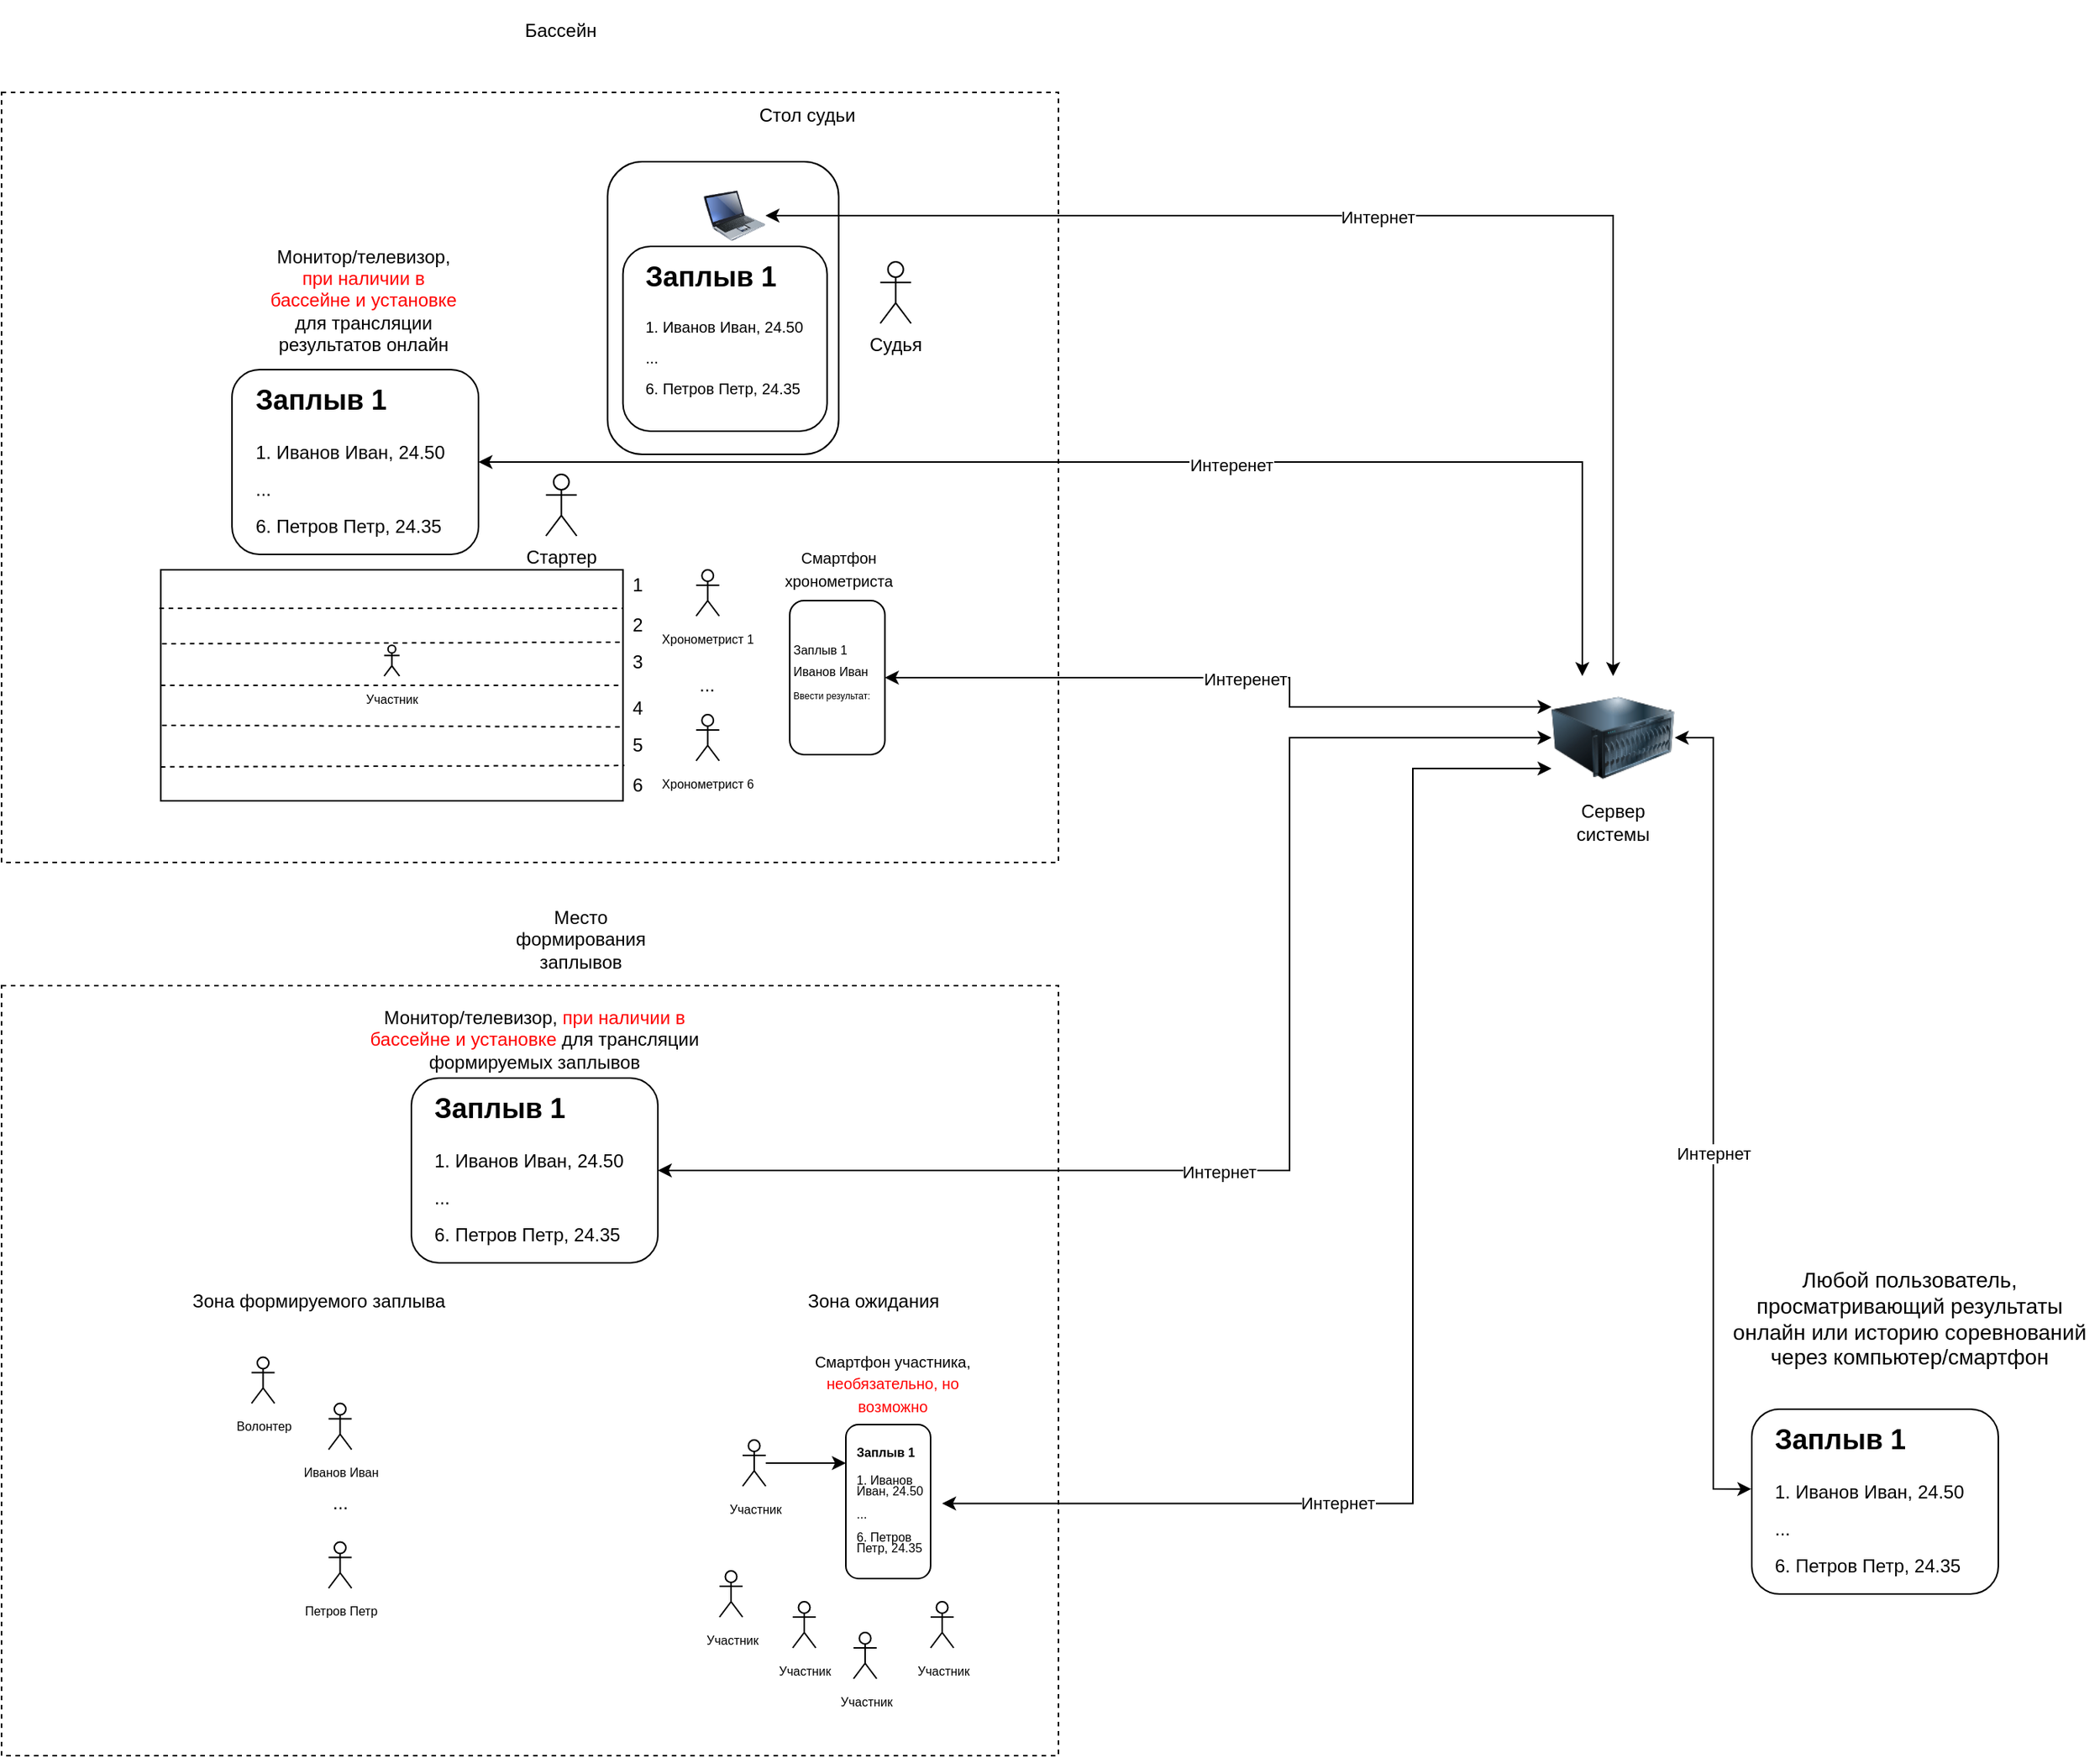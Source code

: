 <mxfile version="22.0.3" type="device">
  <diagram name="Page-1" id="GnzCCFSej1yQ-C6PZXyz">
    <mxGraphModel dx="2612" dy="2957" grid="1" gridSize="10" guides="1" tooltips="1" connect="1" arrows="1" fold="1" page="1" pageScale="1" pageWidth="827" pageHeight="1169" math="0" shadow="0">
      <root>
        <mxCell id="0" />
        <mxCell id="1" parent="0" />
        <mxCell id="F9cid4qxDSz_PYowT1ad-67" value="" style="rounded=0;whiteSpace=wrap;html=1;fillColor=none;dashed=1;" vertex="1" parent="1">
          <mxGeometry x="74" y="-190" width="686" height="500" as="geometry" />
        </mxCell>
        <mxCell id="F9cid4qxDSz_PYowT1ad-52" value="" style="rounded=0;whiteSpace=wrap;html=1;fillColor=none;dashed=1;" vertex="1" parent="1">
          <mxGeometry x="74" y="390" width="686" height="500" as="geometry" />
        </mxCell>
        <mxCell id="F9cid4qxDSz_PYowT1ad-3" value="" style="rounded=0;whiteSpace=wrap;html=1;" vertex="1" parent="1">
          <mxGeometry x="177.33" y="120" width="300" height="150" as="geometry" />
        </mxCell>
        <mxCell id="F9cid4qxDSz_PYowT1ad-4" value="" style="endArrow=none;dashed=1;html=1;rounded=0;exitX=-0.003;exitY=0.167;exitDx=0;exitDy=0;entryX=1;entryY=0.167;entryDx=0;entryDy=0;exitPerimeter=0;entryPerimeter=0;" edge="1" parent="1" source="F9cid4qxDSz_PYowT1ad-3" target="F9cid4qxDSz_PYowT1ad-3">
          <mxGeometry width="50" height="50" relative="1" as="geometry">
            <mxPoint x="227.33" y="210" as="sourcePoint" />
            <mxPoint x="277.33" y="160" as="targetPoint" />
          </mxGeometry>
        </mxCell>
        <mxCell id="F9cid4qxDSz_PYowT1ad-5" value="" style="endArrow=none;dashed=1;html=1;rounded=0;exitX=0.003;exitY=0.32;exitDx=0;exitDy=0;entryX=1.003;entryY=0.313;entryDx=0;entryDy=0;exitPerimeter=0;entryPerimeter=0;" edge="1" parent="1" source="F9cid4qxDSz_PYowT1ad-3" target="F9cid4qxDSz_PYowT1ad-3">
          <mxGeometry width="50" height="50" relative="1" as="geometry">
            <mxPoint x="186.33" y="155" as="sourcePoint" />
            <mxPoint x="487.33" y="155" as="targetPoint" />
          </mxGeometry>
        </mxCell>
        <mxCell id="F9cid4qxDSz_PYowT1ad-6" value="" style="endArrow=none;dashed=1;html=1;rounded=0;exitX=0;exitY=0.5;exitDx=0;exitDy=0;entryX=1;entryY=0.5;entryDx=0;entryDy=0;" edge="1" parent="1" source="F9cid4qxDSz_PYowT1ad-3" target="F9cid4qxDSz_PYowT1ad-3">
          <mxGeometry width="50" height="50" relative="1" as="geometry">
            <mxPoint x="188.33" y="178" as="sourcePoint" />
            <mxPoint x="488.33" y="177" as="targetPoint" />
          </mxGeometry>
        </mxCell>
        <mxCell id="F9cid4qxDSz_PYowT1ad-7" value="" style="endArrow=none;dashed=1;html=1;rounded=0;exitX=0.003;exitY=0.673;exitDx=0;exitDy=0;entryX=1;entryY=0.68;entryDx=0;entryDy=0;exitPerimeter=0;entryPerimeter=0;" edge="1" parent="1" source="F9cid4qxDSz_PYowT1ad-3" target="F9cid4qxDSz_PYowT1ad-3">
          <mxGeometry width="50" height="50" relative="1" as="geometry">
            <mxPoint x="198.33" y="188" as="sourcePoint" />
            <mxPoint x="498.33" y="187" as="targetPoint" />
          </mxGeometry>
        </mxCell>
        <mxCell id="F9cid4qxDSz_PYowT1ad-9" value="" style="endArrow=none;dashed=1;html=1;rounded=0;exitX=0;exitY=0.853;exitDx=0;exitDy=0;entryX=1.003;entryY=0.847;entryDx=0;entryDy=0;exitPerimeter=0;entryPerimeter=0;" edge="1" parent="1" source="F9cid4qxDSz_PYowT1ad-3" target="F9cid4qxDSz_PYowT1ad-3">
          <mxGeometry width="50" height="50" relative="1" as="geometry">
            <mxPoint x="188.33" y="231" as="sourcePoint" />
            <mxPoint x="487.33" y="232" as="targetPoint" />
          </mxGeometry>
        </mxCell>
        <mxCell id="F9cid4qxDSz_PYowT1ad-10" value="1" style="text;html=1;strokeColor=none;fillColor=none;align=center;verticalAlign=middle;whiteSpace=wrap;rounded=0;" vertex="1" parent="1">
          <mxGeometry x="477.33" y="120" width="20" height="20" as="geometry" />
        </mxCell>
        <mxCell id="F9cid4qxDSz_PYowT1ad-11" value="2" style="text;html=1;strokeColor=none;fillColor=none;align=center;verticalAlign=middle;whiteSpace=wrap;rounded=0;" vertex="1" parent="1">
          <mxGeometry x="477.33" y="146" width="20" height="20" as="geometry" />
        </mxCell>
        <mxCell id="F9cid4qxDSz_PYowT1ad-13" value="3" style="text;html=1;strokeColor=none;fillColor=none;align=center;verticalAlign=middle;whiteSpace=wrap;rounded=0;" vertex="1" parent="1">
          <mxGeometry x="477.33" y="170" width="20" height="20" as="geometry" />
        </mxCell>
        <mxCell id="F9cid4qxDSz_PYowT1ad-14" value="4" style="text;html=1;strokeColor=none;fillColor=none;align=center;verticalAlign=middle;whiteSpace=wrap;rounded=0;" vertex="1" parent="1">
          <mxGeometry x="477.33" y="200" width="20" height="20" as="geometry" />
        </mxCell>
        <mxCell id="F9cid4qxDSz_PYowT1ad-15" value="5" style="text;html=1;strokeColor=none;fillColor=none;align=center;verticalAlign=middle;whiteSpace=wrap;rounded=0;" vertex="1" parent="1">
          <mxGeometry x="477.33" y="224" width="20" height="20" as="geometry" />
        </mxCell>
        <mxCell id="F9cid4qxDSz_PYowT1ad-16" value="6" style="text;html=1;strokeColor=none;fillColor=none;align=center;verticalAlign=middle;whiteSpace=wrap;rounded=0;" vertex="1" parent="1">
          <mxGeometry x="477.33" y="250" width="20" height="20" as="geometry" />
        </mxCell>
        <mxCell id="F9cid4qxDSz_PYowT1ad-17" value="" style="rounded=1;whiteSpace=wrap;html=1;rotation=90;" vertex="1" parent="1">
          <mxGeometry x="447.33" y="-125" width="190" height="150" as="geometry" />
        </mxCell>
        <mxCell id="F9cid4qxDSz_PYowT1ad-18" value="Стол судьи" style="text;html=1;strokeColor=none;fillColor=none;align=center;verticalAlign=middle;whiteSpace=wrap;rounded=0;" vertex="1" parent="1">
          <mxGeometry x="557.33" y="-190" width="80" height="30" as="geometry" />
        </mxCell>
        <mxCell id="F9cid4qxDSz_PYowT1ad-19" value="Судья" style="shape=umlActor;verticalLabelPosition=bottom;verticalAlign=top;html=1;outlineConnect=0;" vertex="1" parent="1">
          <mxGeometry x="644.33" y="-80" width="20" height="40" as="geometry" />
        </mxCell>
        <mxCell id="F9cid4qxDSz_PYowT1ad-72" style="edgeStyle=orthogonalEdgeStyle;rounded=0;orthogonalLoop=1;jettySize=auto;html=1;startArrow=classic;startFill=1;" edge="1" parent="1" source="F9cid4qxDSz_PYowT1ad-24" target="F9cid4qxDSz_PYowT1ad-55">
          <mxGeometry relative="1" as="geometry" />
        </mxCell>
        <mxCell id="F9cid4qxDSz_PYowT1ad-74" value="Интернет" style="edgeLabel;html=1;align=center;verticalAlign=middle;resizable=0;points=[];" vertex="1" connectable="0" parent="F9cid4qxDSz_PYowT1ad-72">
          <mxGeometry x="-0.069" y="-1" relative="1" as="geometry">
            <mxPoint x="1" as="offset" />
          </mxGeometry>
        </mxCell>
        <mxCell id="F9cid4qxDSz_PYowT1ad-24" value="" style="image;html=1;image=img/lib/clip_art/computers/Laptop_128x128.png" vertex="1" parent="1">
          <mxGeometry x="529.83" y="-130" width="40" height="40" as="geometry" />
        </mxCell>
        <mxCell id="F9cid4qxDSz_PYowT1ad-25" value="Стартер" style="shape=umlActor;verticalLabelPosition=bottom;verticalAlign=top;html=1;outlineConnect=0;" vertex="1" parent="1">
          <mxGeometry x="427.33" y="58" width="20" height="40" as="geometry" />
        </mxCell>
        <mxCell id="F9cid4qxDSz_PYowT1ad-28" value="&lt;font style=&quot;font-size: 8px;&quot;&gt;Хронометрист 1&lt;/font&gt;" style="shape=umlActor;verticalLabelPosition=bottom;verticalAlign=top;html=1;outlineConnect=0;" vertex="1" parent="1">
          <mxGeometry x="524.83" y="120" width="15" height="30" as="geometry" />
        </mxCell>
        <mxCell id="F9cid4qxDSz_PYowT1ad-29" value="&lt;font style=&quot;font-size: 8px;&quot;&gt;Хронометрист 6&lt;/font&gt;" style="shape=umlActor;verticalLabelPosition=bottom;verticalAlign=top;html=1;outlineConnect=0;" vertex="1" parent="1">
          <mxGeometry x="524.83" y="214" width="15" height="30" as="geometry" />
        </mxCell>
        <mxCell id="F9cid4qxDSz_PYowT1ad-30" value="..." style="text;html=1;strokeColor=none;fillColor=none;align=center;verticalAlign=middle;whiteSpace=wrap;rounded=0;" vertex="1" parent="1">
          <mxGeometry x="502.33" y="180" width="60" height="30" as="geometry" />
        </mxCell>
        <mxCell id="F9cid4qxDSz_PYowT1ad-31" value="Место формирования заплывов" style="text;html=1;strokeColor=none;fillColor=none;align=center;verticalAlign=middle;whiteSpace=wrap;rounded=0;" vertex="1" parent="1">
          <mxGeometry x="390" y="340" width="120" height="40" as="geometry" />
        </mxCell>
        <mxCell id="F9cid4qxDSz_PYowT1ad-32" value="&lt;font style=&quot;font-size: 8px;&quot;&gt;Петров Петр&lt;/font&gt;" style="shape=umlActor;verticalLabelPosition=bottom;verticalAlign=top;html=1;outlineConnect=0;" vertex="1" parent="1">
          <mxGeometry x="286.25" y="751.25" width="15" height="30" as="geometry" />
        </mxCell>
        <mxCell id="F9cid4qxDSz_PYowT1ad-68" style="edgeStyle=orthogonalEdgeStyle;rounded=0;orthogonalLoop=1;jettySize=auto;html=1;entryX=0;entryY=0.5;entryDx=0;entryDy=0;startArrow=classic;startFill=1;" edge="1" parent="1" source="F9cid4qxDSz_PYowT1ad-33" target="F9cid4qxDSz_PYowT1ad-55">
          <mxGeometry relative="1" as="geometry">
            <Array as="points">
              <mxPoint x="910" y="510" />
              <mxPoint x="910" y="229" />
            </Array>
          </mxGeometry>
        </mxCell>
        <mxCell id="F9cid4qxDSz_PYowT1ad-77" value="Интернет" style="edgeLabel;html=1;align=center;verticalAlign=middle;resizable=0;points=[];" vertex="1" connectable="0" parent="F9cid4qxDSz_PYowT1ad-68">
          <mxGeometry x="-0.155" y="-1" relative="1" as="geometry">
            <mxPoint as="offset" />
          </mxGeometry>
        </mxCell>
        <mxCell id="F9cid4qxDSz_PYowT1ad-33" value="" style="rounded=1;whiteSpace=wrap;html=1;" vertex="1" parent="1">
          <mxGeometry x="340" y="450" width="160" height="120" as="geometry" />
        </mxCell>
        <mxCell id="F9cid4qxDSz_PYowT1ad-34" value="&lt;h1 style=&quot;line-height: 100%;&quot;&gt;&lt;font style=&quot;font-size: 18px;&quot;&gt;Заплыв 1&lt;/font&gt;&lt;/h1&gt;&lt;p style=&quot;line-height: 100%;&quot;&gt;1. Иванов Иван, 24.50&lt;/p&gt;&lt;p style=&quot;line-height: 100%;&quot;&gt;...&lt;/p&gt;&lt;p style=&quot;line-height: 100%;&quot;&gt;6. Петров Петр, 24.35&lt;/p&gt;" style="text;html=1;strokeColor=none;fillColor=none;spacing=5;spacingTop=-20;whiteSpace=wrap;overflow=hidden;rounded=0;" vertex="1" parent="1">
          <mxGeometry x="350" y="450" width="140" height="125" as="geometry" />
        </mxCell>
        <mxCell id="F9cid4qxDSz_PYowT1ad-36" value="Монитор/телевизор, &lt;font color=&quot;#ff0000&quot;&gt;при наличии в бассейне и установке &lt;/font&gt;для трансляции формируемых заплывов" style="text;html=1;strokeColor=none;fillColor=none;align=center;verticalAlign=middle;whiteSpace=wrap;rounded=0;" vertex="1" parent="1">
          <mxGeometry x="309.83" y="400" width="220" height="50" as="geometry" />
        </mxCell>
        <mxCell id="F9cid4qxDSz_PYowT1ad-44" style="edgeStyle=orthogonalEdgeStyle;rounded=0;orthogonalLoop=1;jettySize=auto;html=1;entryX=0;entryY=0.25;entryDx=0;entryDy=0;" edge="1" parent="1" source="F9cid4qxDSz_PYowT1ad-37" target="F9cid4qxDSz_PYowT1ad-40">
          <mxGeometry relative="1" as="geometry" />
        </mxCell>
        <mxCell id="F9cid4qxDSz_PYowT1ad-37" value="&lt;font style=&quot;font-size: 8px;&quot;&gt;Участник&lt;/font&gt;" style="shape=umlActor;verticalLabelPosition=bottom;verticalAlign=top;html=1;outlineConnect=0;" vertex="1" parent="1">
          <mxGeometry x="555" y="685" width="15" height="30" as="geometry" />
        </mxCell>
        <mxCell id="F9cid4qxDSz_PYowT1ad-38" value="&lt;span style=&quot;font-size: 8px;&quot;&gt;Иванов Иван&lt;/span&gt;" style="shape=umlActor;verticalLabelPosition=bottom;verticalAlign=top;html=1;outlineConnect=0;" vertex="1" parent="1">
          <mxGeometry x="286.25" y="661.25" width="15" height="30" as="geometry" />
        </mxCell>
        <mxCell id="F9cid4qxDSz_PYowT1ad-39" value="&lt;font style=&quot;font-size: 8px;&quot;&gt;Участник&lt;/font&gt;" style="shape=umlActor;verticalLabelPosition=bottom;verticalAlign=top;html=1;outlineConnect=0;" vertex="1" parent="1">
          <mxGeometry x="587.5" y="790" width="15" height="30" as="geometry" />
        </mxCell>
        <mxCell id="F9cid4qxDSz_PYowT1ad-40" value="" style="rounded=1;whiteSpace=wrap;html=1;" vertex="1" parent="1">
          <mxGeometry x="622" y="675" width="55" height="100" as="geometry" />
        </mxCell>
        <mxCell id="F9cid4qxDSz_PYowT1ad-69" style="edgeStyle=orthogonalEdgeStyle;rounded=0;orthogonalLoop=1;jettySize=auto;html=1;entryX=0;entryY=0.75;entryDx=0;entryDy=0;startArrow=classic;startFill=1;" edge="1" parent="1" source="F9cid4qxDSz_PYowT1ad-42" target="F9cid4qxDSz_PYowT1ad-55">
          <mxGeometry relative="1" as="geometry">
            <mxPoint x="1100" y="350" as="targetPoint" />
            <Array as="points">
              <mxPoint x="990" y="726" />
              <mxPoint x="990" y="249" />
            </Array>
          </mxGeometry>
        </mxCell>
        <mxCell id="F9cid4qxDSz_PYowT1ad-78" value="Интернет" style="edgeLabel;html=1;align=center;verticalAlign=middle;resizable=0;points=[];" vertex="1" connectable="0" parent="F9cid4qxDSz_PYowT1ad-69">
          <mxGeometry x="-0.415" y="1" relative="1" as="geometry">
            <mxPoint x="1" as="offset" />
          </mxGeometry>
        </mxCell>
        <mxCell id="F9cid4qxDSz_PYowT1ad-42" value="&lt;b style=&quot;font-size: 8px;&quot;&gt;&lt;font style=&quot;font-size: 8px;&quot;&gt;Заплыв 1&lt;br&gt;&lt;/font&gt;&lt;/b&gt;&lt;p style=&quot;border-color: var(--border-color); line-height: 90%; font-size: 8px;&quot;&gt;&lt;font style=&quot;font-size: 8px;&quot;&gt;1. Иванов Иван, 24.50&lt;/font&gt;&lt;/p&gt;&lt;p style=&quot;border-color: var(--border-color); line-height: 90%; font-size: 8px;&quot;&gt;&lt;font style=&quot;font-size: 8px;&quot;&gt;...&lt;/font&gt;&lt;/p&gt;&lt;p style=&quot;border-color: var(--border-color); line-height: 90%; font-size: 8px;&quot;&gt;&lt;font style=&quot;font-size: 8px;&quot;&gt;6. Петров Петр, 24.35&lt;/font&gt;&lt;/p&gt;" style="text;html=1;strokeColor=none;fillColor=none;align=left;verticalAlign=middle;whiteSpace=wrap;rounded=0;" vertex="1" parent="1">
          <mxGeometry x="627" y="675" width="57.5" height="102.5" as="geometry" />
        </mxCell>
        <mxCell id="F9cid4qxDSz_PYowT1ad-43" value="&lt;font style=&quot;font-size: 10px;&quot;&gt;Смартфон участника, &lt;font color=&quot;#ff0000&quot;&gt;необязательно, но возможно&lt;/font&gt;&lt;/font&gt;" style="text;html=1;strokeColor=none;fillColor=none;align=center;verticalAlign=middle;whiteSpace=wrap;rounded=0;" vertex="1" parent="1">
          <mxGeometry x="597" y="620" width="111.25" height="55" as="geometry" />
        </mxCell>
        <mxCell id="F9cid4qxDSz_PYowT1ad-45" value="&lt;font style=&quot;font-size: 8px;&quot;&gt;Волонтер&lt;/font&gt;" style="shape=umlActor;verticalLabelPosition=bottom;verticalAlign=top;html=1;outlineConnect=0;" vertex="1" parent="1">
          <mxGeometry x="236.25" y="631.25" width="15" height="30" as="geometry" />
        </mxCell>
        <mxCell id="F9cid4qxDSz_PYowT1ad-47" value="..." style="text;html=1;strokeColor=none;fillColor=none;align=center;verticalAlign=middle;whiteSpace=wrap;rounded=0;" vertex="1" parent="1">
          <mxGeometry x="263.75" y="711.25" width="60" height="30" as="geometry" />
        </mxCell>
        <mxCell id="F9cid4qxDSz_PYowT1ad-48" value="&lt;font style=&quot;font-size: 8px;&quot;&gt;Участник&lt;/font&gt;" style="shape=umlActor;verticalLabelPosition=bottom;verticalAlign=top;html=1;outlineConnect=0;" vertex="1" parent="1">
          <mxGeometry x="540" y="770" width="15" height="30" as="geometry" />
        </mxCell>
        <mxCell id="F9cid4qxDSz_PYowT1ad-49" value="&lt;font style=&quot;font-size: 8px;&quot;&gt;Участник&lt;/font&gt;" style="shape=umlActor;verticalLabelPosition=bottom;verticalAlign=top;html=1;outlineConnect=0;" vertex="1" parent="1">
          <mxGeometry x="677" y="790" width="15" height="30" as="geometry" />
        </mxCell>
        <mxCell id="F9cid4qxDSz_PYowT1ad-50" value="&lt;font style=&quot;font-size: 8px;&quot;&gt;Участник&lt;/font&gt;" style="shape=umlActor;verticalLabelPosition=bottom;verticalAlign=top;html=1;outlineConnect=0;" vertex="1" parent="1">
          <mxGeometry x="627" y="810" width="15" height="30" as="geometry" />
        </mxCell>
        <mxCell id="F9cid4qxDSz_PYowT1ad-53" value="Зона формируемого заплыва" style="text;html=1;strokeColor=none;fillColor=none;align=center;verticalAlign=middle;whiteSpace=wrap;rounded=0;" vertex="1" parent="1">
          <mxGeometry x="180" y="580" width="200" height="30" as="geometry" />
        </mxCell>
        <mxCell id="F9cid4qxDSz_PYowT1ad-54" value="Зона ожидания" style="text;html=1;strokeColor=none;fillColor=none;align=center;verticalAlign=middle;whiteSpace=wrap;rounded=0;" vertex="1" parent="1">
          <mxGeometry x="540" y="580" width="200" height="30" as="geometry" />
        </mxCell>
        <mxCell id="F9cid4qxDSz_PYowT1ad-55" value="" style="image;html=1;image=img/lib/clip_art/computers/Server_128x128.png" vertex="1" parent="1">
          <mxGeometry x="1080" y="189" width="80" height="80" as="geometry" />
        </mxCell>
        <mxCell id="F9cid4qxDSz_PYowT1ad-56" value="Сервер системы" style="text;html=1;strokeColor=none;fillColor=none;align=center;verticalAlign=middle;whiteSpace=wrap;rounded=0;" vertex="1" parent="1">
          <mxGeometry x="1090" y="269" width="60" height="30" as="geometry" />
        </mxCell>
        <mxCell id="F9cid4qxDSz_PYowT1ad-71" style="edgeStyle=orthogonalEdgeStyle;rounded=0;orthogonalLoop=1;jettySize=auto;html=1;entryX=0;entryY=0.25;entryDx=0;entryDy=0;startArrow=classic;startFill=1;" edge="1" parent="1" source="F9cid4qxDSz_PYowT1ad-57" target="F9cid4qxDSz_PYowT1ad-55">
          <mxGeometry relative="1" as="geometry">
            <Array as="points">
              <mxPoint x="910" y="190" />
              <mxPoint x="910" y="209" />
            </Array>
          </mxGeometry>
        </mxCell>
        <mxCell id="F9cid4qxDSz_PYowT1ad-76" value="Интеренет" style="edgeLabel;html=1;align=center;verticalAlign=middle;resizable=0;points=[];" vertex="1" connectable="0" parent="F9cid4qxDSz_PYowT1ad-71">
          <mxGeometry x="0.035" y="-1" relative="1" as="geometry">
            <mxPoint as="offset" />
          </mxGeometry>
        </mxCell>
        <mxCell id="F9cid4qxDSz_PYowT1ad-57" value="" style="rounded=1;whiteSpace=wrap;html=1;" vertex="1" parent="1">
          <mxGeometry x="585.58" y="140" width="61.75" height="100" as="geometry" />
        </mxCell>
        <mxCell id="F9cid4qxDSz_PYowT1ad-58" value="&lt;font style=&quot;font-size: 10px;&quot;&gt;Смартфон хронометриста&lt;/font&gt;" style="text;html=1;strokeColor=none;fillColor=none;align=center;verticalAlign=middle;whiteSpace=wrap;rounded=0;" vertex="1" parent="1">
          <mxGeometry x="562.33" y="91" width="111.25" height="55" as="geometry" />
        </mxCell>
        <mxCell id="F9cid4qxDSz_PYowT1ad-59" value="&lt;font style=&quot;&quot;&gt;&lt;span style=&quot;font-size: 8px;&quot;&gt;Заплыв 1&lt;/span&gt;&lt;br&gt;&lt;span style=&quot;font-size: 8px;&quot;&gt;Иванов Иван&lt;/span&gt;&lt;br&gt;&lt;font style=&quot;font-size: 6px;&quot;&gt;Ввести результат:&lt;/font&gt;&lt;/font&gt;" style="text;html=1;strokeColor=none;fillColor=none;align=left;verticalAlign=middle;whiteSpace=wrap;rounded=0;" vertex="1" parent="1">
          <mxGeometry x="585.58" y="160" width="61.75" height="50" as="geometry" />
        </mxCell>
        <mxCell id="F9cid4qxDSz_PYowT1ad-60" value="" style="rounded=1;whiteSpace=wrap;html=1;" vertex="1" parent="1">
          <mxGeometry x="477.33" y="-90" width="132.5" height="120" as="geometry" />
        </mxCell>
        <mxCell id="F9cid4qxDSz_PYowT1ad-61" value="&lt;h1 style=&quot;line-height: 100%;&quot;&gt;&lt;font style=&quot;font-size: 18px;&quot;&gt;Заплыв 1&lt;/font&gt;&lt;/h1&gt;&lt;p style=&quot;line-height: 100%; font-size: 10px;&quot;&gt;&lt;font style=&quot;font-size: 10px;&quot;&gt;1. Иванов Иван, 24.50&lt;/font&gt;&lt;/p&gt;&lt;p style=&quot;line-height: 100%; font-size: 10px;&quot;&gt;&lt;font style=&quot;font-size: 10px;&quot;&gt;...&lt;/font&gt;&lt;/p&gt;&lt;p style=&quot;line-height: 100%; font-size: 10px;&quot;&gt;&lt;font style=&quot;font-size: 10px;&quot;&gt;6. Петров Петр, 24.35&lt;/font&gt;&lt;/p&gt;" style="text;html=1;strokeColor=none;fillColor=none;spacing=5;spacingTop=-20;whiteSpace=wrap;overflow=hidden;rounded=0;" vertex="1" parent="1">
          <mxGeometry x="487.33" y="-90" width="140" height="125" as="geometry" />
        </mxCell>
        <mxCell id="F9cid4qxDSz_PYowT1ad-73" style="edgeStyle=orthogonalEdgeStyle;rounded=0;orthogonalLoop=1;jettySize=auto;html=1;entryX=0.25;entryY=0;entryDx=0;entryDy=0;startArrow=classic;startFill=1;" edge="1" parent="1" source="F9cid4qxDSz_PYowT1ad-62" target="F9cid4qxDSz_PYowT1ad-55">
          <mxGeometry relative="1" as="geometry" />
        </mxCell>
        <mxCell id="F9cid4qxDSz_PYowT1ad-75" value="Интеренет" style="edgeLabel;html=1;align=center;verticalAlign=middle;resizable=0;points=[];" vertex="1" connectable="0" parent="F9cid4qxDSz_PYowT1ad-73">
          <mxGeometry x="0.141" y="-2" relative="1" as="geometry">
            <mxPoint as="offset" />
          </mxGeometry>
        </mxCell>
        <mxCell id="F9cid4qxDSz_PYowT1ad-62" value="" style="rounded=1;whiteSpace=wrap;html=1;" vertex="1" parent="1">
          <mxGeometry x="223.58" y="-10" width="160" height="120" as="geometry" />
        </mxCell>
        <mxCell id="F9cid4qxDSz_PYowT1ad-63" value="&lt;h1 style=&quot;line-height: 100%;&quot;&gt;&lt;font style=&quot;font-size: 18px;&quot;&gt;Заплыв 1&lt;/font&gt;&lt;/h1&gt;&lt;p style=&quot;line-height: 100%;&quot;&gt;1. Иванов Иван, 24.50&lt;/p&gt;&lt;p style=&quot;line-height: 100%;&quot;&gt;...&lt;/p&gt;&lt;p style=&quot;line-height: 100%;&quot;&gt;6. Петров Петр, 24.35&lt;/p&gt;" style="text;html=1;strokeColor=none;fillColor=none;spacing=5;spacingTop=-20;whiteSpace=wrap;overflow=hidden;rounded=0;" vertex="1" parent="1">
          <mxGeometry x="233.58" y="-10" width="140" height="125" as="geometry" />
        </mxCell>
        <mxCell id="F9cid4qxDSz_PYowT1ad-64" value="Монитор/телевизор, &lt;font color=&quot;#ff0000&quot;&gt;при наличии в бассейне и установке &lt;/font&gt;для трансляции результатов онлайн" style="text;html=1;strokeColor=none;fillColor=none;align=center;verticalAlign=middle;whiteSpace=wrap;rounded=0;" vertex="1" parent="1">
          <mxGeometry x="243.58" y="-80" width="130" height="50" as="geometry" />
        </mxCell>
        <mxCell id="F9cid4qxDSz_PYowT1ad-65" value="&lt;font style=&quot;font-size: 8px;&quot;&gt;Участник&lt;/font&gt;" style="shape=umlActor;verticalLabelPosition=bottom;verticalAlign=top;html=1;outlineConnect=0;" vertex="1" parent="1">
          <mxGeometry x="322.33" y="169" width="10" height="20" as="geometry" />
        </mxCell>
        <mxCell id="F9cid4qxDSz_PYowT1ad-66" value="Бассейн" style="text;html=1;strokeColor=none;fillColor=none;align=center;verticalAlign=middle;whiteSpace=wrap;rounded=0;" vertex="1" parent="1">
          <mxGeometry x="377.33" y="-250" width="120" height="40" as="geometry" />
        </mxCell>
        <mxCell id="F9cid4qxDSz_PYowT1ad-79" value="" style="rounded=1;whiteSpace=wrap;html=1;" vertex="1" parent="1">
          <mxGeometry x="1210" y="665" width="160" height="120" as="geometry" />
        </mxCell>
        <mxCell id="F9cid4qxDSz_PYowT1ad-80" value="&lt;h1 style=&quot;line-height: 100%;&quot;&gt;&lt;font style=&quot;font-size: 18px;&quot;&gt;Заплыв 1&lt;/font&gt;&lt;/h1&gt;&lt;p style=&quot;line-height: 100%;&quot;&gt;1. Иванов Иван, 24.50&lt;/p&gt;&lt;p style=&quot;line-height: 100%;&quot;&gt;...&lt;/p&gt;&lt;p style=&quot;line-height: 100%;&quot;&gt;6. Петров Петр, 24.35&lt;/p&gt;" style="text;html=1;strokeColor=none;fillColor=none;spacing=5;spacingTop=-20;whiteSpace=wrap;overflow=hidden;rounded=0;" vertex="1" parent="1">
          <mxGeometry x="1220" y="665" width="140" height="125" as="geometry" />
        </mxCell>
        <mxCell id="F9cid4qxDSz_PYowT1ad-81" value="&lt;font style=&quot;font-size: 14px;&quot;&gt;Любой пользователь, просматривающий результаты онлайн или историю соревнований через компьютер/смартфон&lt;/font&gt;" style="text;html=1;strokeColor=none;fillColor=none;align=center;verticalAlign=middle;whiteSpace=wrap;rounded=0;" vertex="1" parent="1">
          <mxGeometry x="1190" y="551.25" width="245" height="110" as="geometry" />
        </mxCell>
        <mxCell id="F9cid4qxDSz_PYowT1ad-82" style="edgeStyle=orthogonalEdgeStyle;rounded=0;orthogonalLoop=1;jettySize=auto;html=1;entryX=-0.002;entryY=0.432;entryDx=0;entryDy=0;entryPerimeter=0;startArrow=classic;startFill=1;" edge="1" parent="1" source="F9cid4qxDSz_PYowT1ad-55" target="F9cid4qxDSz_PYowT1ad-79">
          <mxGeometry relative="1" as="geometry" />
        </mxCell>
        <mxCell id="F9cid4qxDSz_PYowT1ad-83" value="Интернет" style="edgeLabel;html=1;align=center;verticalAlign=middle;resizable=0;points=[];" vertex="1" connectable="0" parent="F9cid4qxDSz_PYowT1ad-82">
          <mxGeometry x="0.095" relative="1" as="geometry">
            <mxPoint as="offset" />
          </mxGeometry>
        </mxCell>
      </root>
    </mxGraphModel>
  </diagram>
</mxfile>
